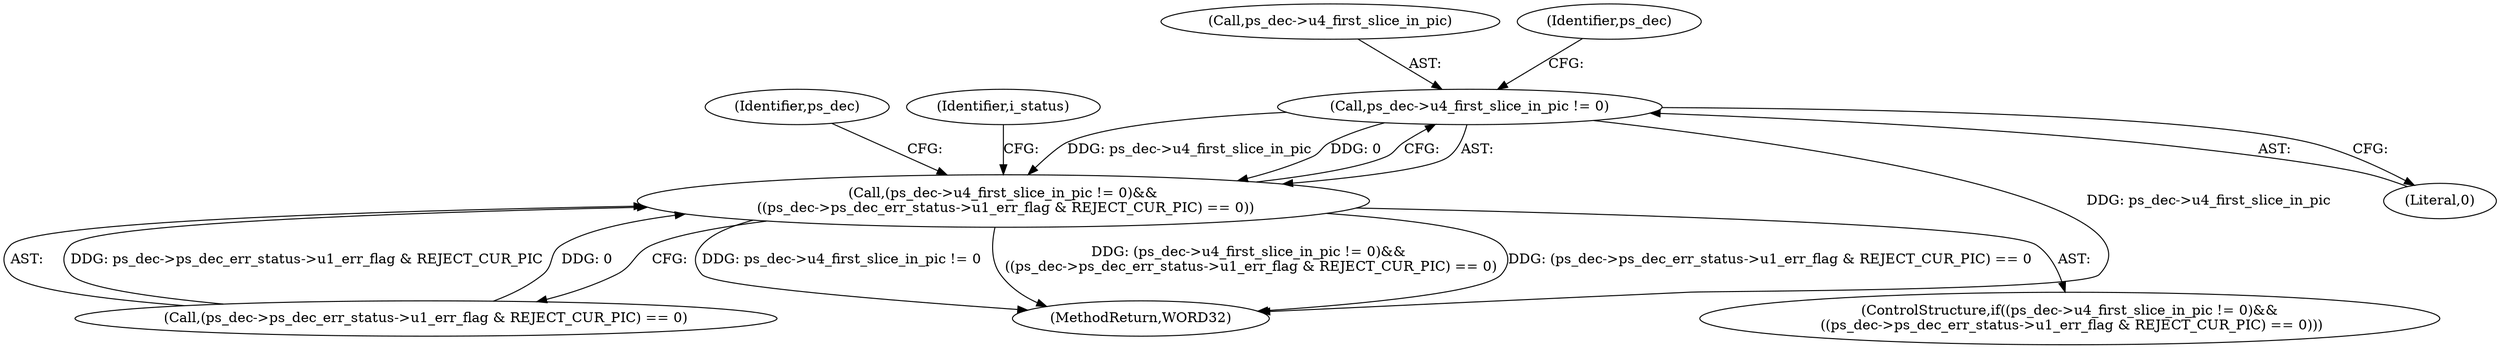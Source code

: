 digraph "0_Android_a78887bcffbc2995cf9ed72e0697acf560875e9e_0@pointer" {
"1000258" [label="(Call,ps_dec->u4_first_slice_in_pic != 0)"];
"1000257" [label="(Call,(ps_dec->u4_first_slice_in_pic != 0)&&\n ((ps_dec->ps_dec_err_status->u1_err_flag & REJECT_CUR_PIC) == 0))"];
"1000404" [label="(MethodReturn,WORD32)"];
"1000275" [label="(Identifier,ps_dec)"];
"1000259" [label="(Call,ps_dec->u4_first_slice_in_pic)"];
"1000280" [label="(Identifier,i_status)"];
"1000267" [label="(Identifier,ps_dec)"];
"1000257" [label="(Call,(ps_dec->u4_first_slice_in_pic != 0)&&\n ((ps_dec->ps_dec_err_status->u1_err_flag & REJECT_CUR_PIC) == 0))"];
"1000258" [label="(Call,ps_dec->u4_first_slice_in_pic != 0)"];
"1000262" [label="(Literal,0)"];
"1000263" [label="(Call,(ps_dec->ps_dec_err_status->u1_err_flag & REJECT_CUR_PIC) == 0)"];
"1000256" [label="(ControlStructure,if((ps_dec->u4_first_slice_in_pic != 0)&&\n ((ps_dec->ps_dec_err_status->u1_err_flag & REJECT_CUR_PIC) == 0)))"];
"1000258" -> "1000257"  [label="AST: "];
"1000258" -> "1000262"  [label="CFG: "];
"1000259" -> "1000258"  [label="AST: "];
"1000262" -> "1000258"  [label="AST: "];
"1000267" -> "1000258"  [label="CFG: "];
"1000257" -> "1000258"  [label="CFG: "];
"1000258" -> "1000404"  [label="DDG: ps_dec->u4_first_slice_in_pic"];
"1000258" -> "1000257"  [label="DDG: ps_dec->u4_first_slice_in_pic"];
"1000258" -> "1000257"  [label="DDG: 0"];
"1000257" -> "1000256"  [label="AST: "];
"1000257" -> "1000263"  [label="CFG: "];
"1000263" -> "1000257"  [label="AST: "];
"1000275" -> "1000257"  [label="CFG: "];
"1000280" -> "1000257"  [label="CFG: "];
"1000257" -> "1000404"  [label="DDG: (ps_dec->ps_dec_err_status->u1_err_flag & REJECT_CUR_PIC) == 0"];
"1000257" -> "1000404"  [label="DDG: ps_dec->u4_first_slice_in_pic != 0"];
"1000257" -> "1000404"  [label="DDG: (ps_dec->u4_first_slice_in_pic != 0)&&\n ((ps_dec->ps_dec_err_status->u1_err_flag & REJECT_CUR_PIC) == 0)"];
"1000263" -> "1000257"  [label="DDG: ps_dec->ps_dec_err_status->u1_err_flag & REJECT_CUR_PIC"];
"1000263" -> "1000257"  [label="DDG: 0"];
}
